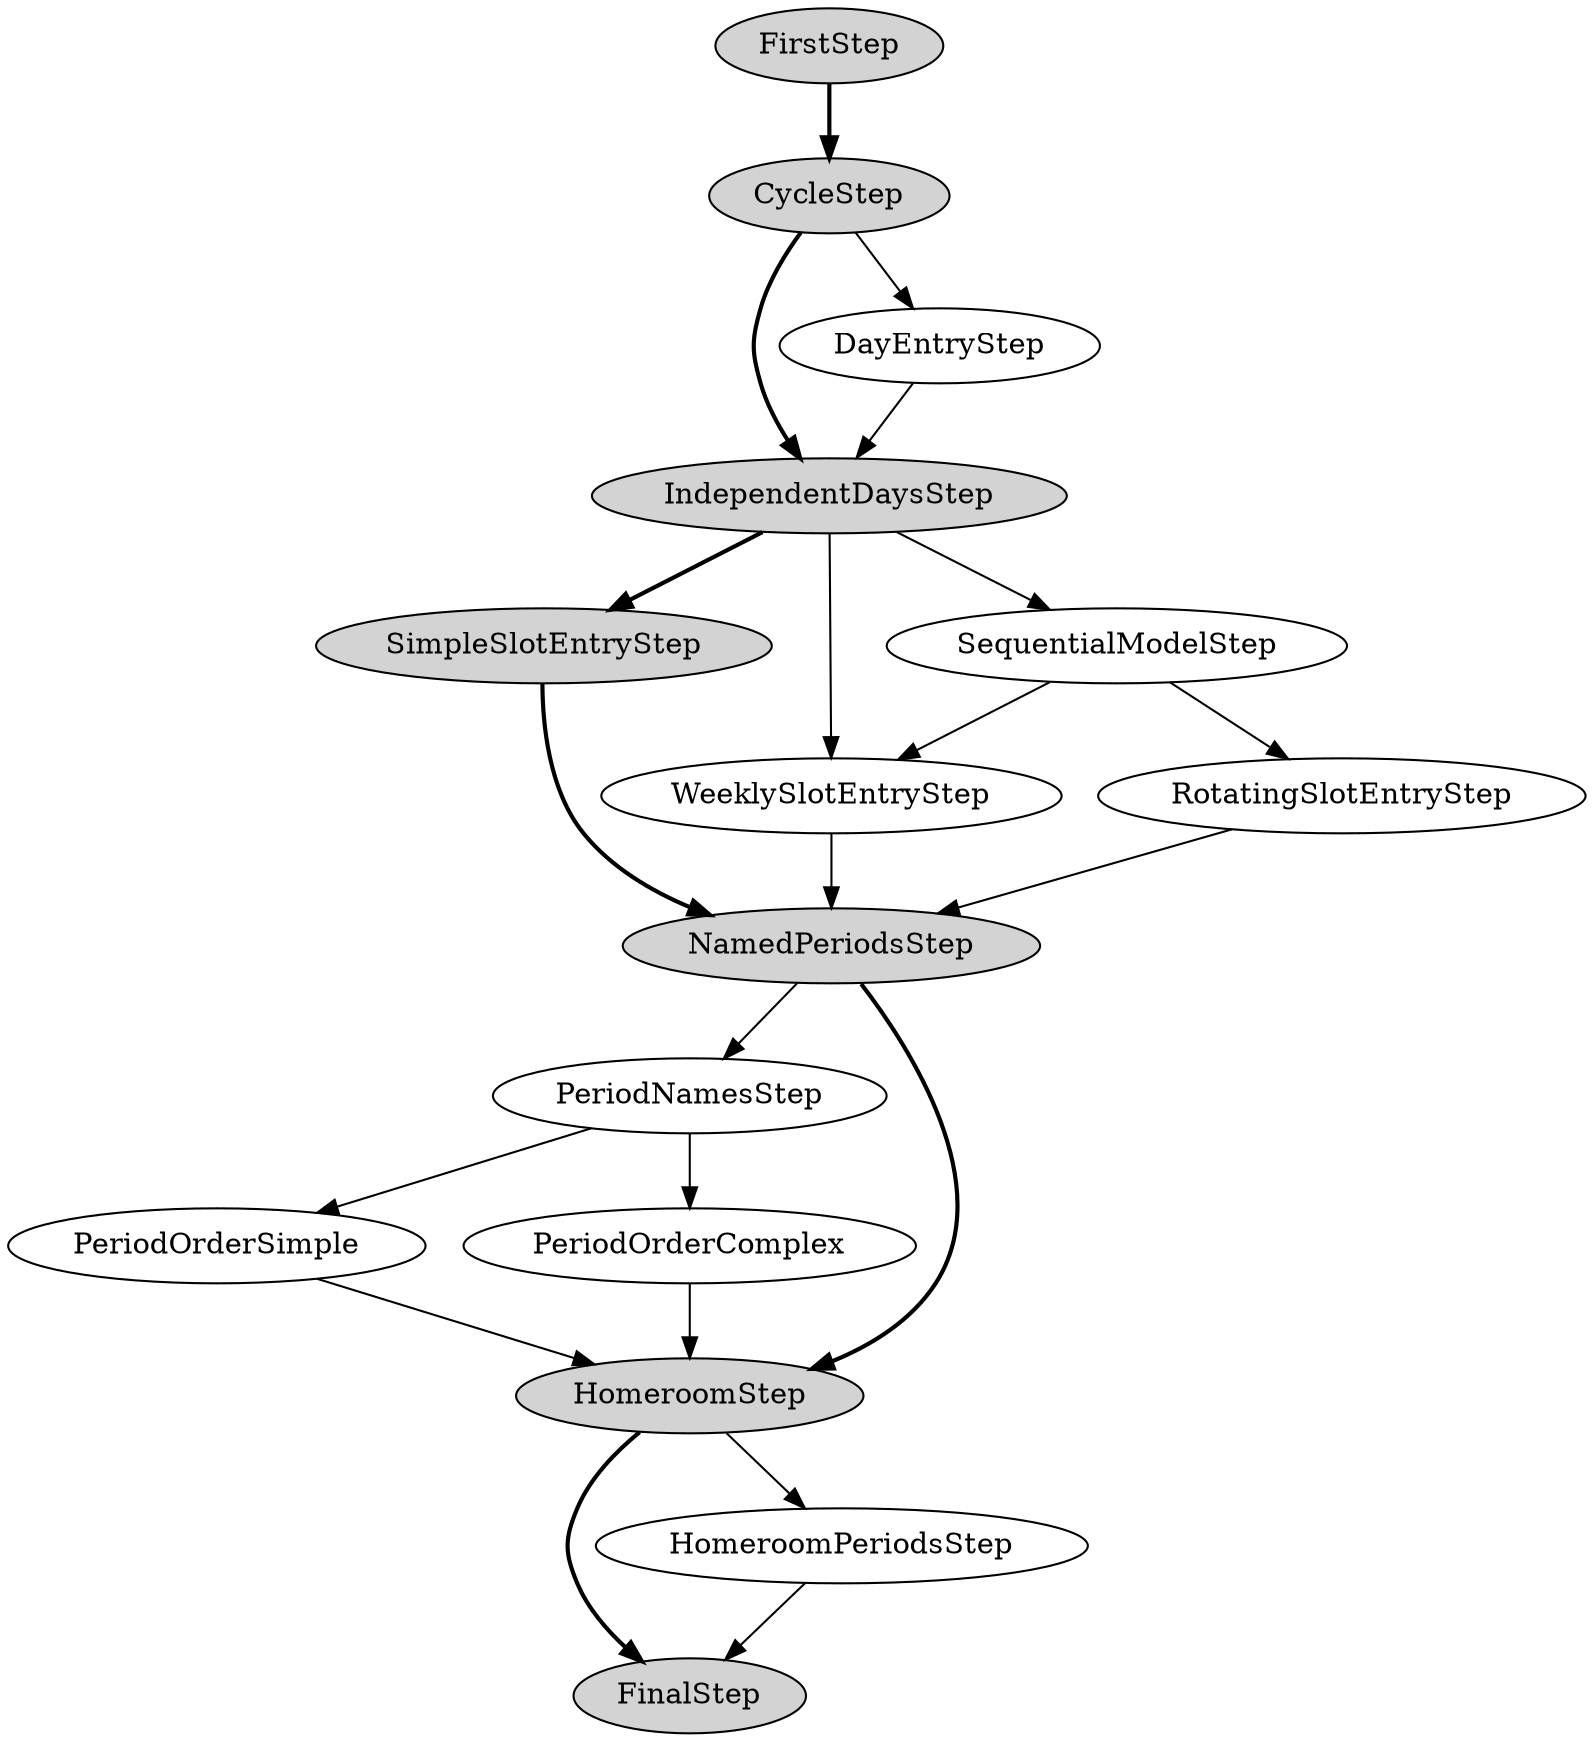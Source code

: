 digraph "Timetable Schema Wizard" {
  FirstStep -> CycleStep [style="bold"];
  CycleStep -> IndependentDaysStep [style="bold"];
  CycleStep -> DayEntryStep;
  DayEntryStep -> IndependentDaysStep;
  IndependentDaysStep -> SimpleSlotEntryStep [style="bold"];
  IndependentDaysStep -> WeeklySlotEntryStep;
  IndependentDaysStep -> SequentialModelStep;
  SequentialModelStep -> WeeklySlotEntryStep;
  SequentialModelStep -> RotatingSlotEntryStep;
  SimpleSlotEntryStep -> NamedPeriodsStep [style="bold"];
  RotatingSlotEntryStep -> NamedPeriodsStep;
  WeeklySlotEntryStep -> NamedPeriodsStep;
  NamedPeriodsStep -> PeriodNamesStep;
  NamedPeriodsStep -> HomeroomStep [style="bold"];
  PeriodNamesStep -> PeriodOrderSimple;
  PeriodNamesStep -> PeriodOrderComplex;
  PeriodOrderSimple -> HomeroomStep;
  PeriodOrderComplex -> HomeroomStep;
  HomeroomStep -> FinalStep [style="bold"];
  HomeroomStep -> HomeroomPeriodsStep;
  HomeroomPeriodsStep -> FinalStep;

  FirstStep[style="filled"];
  CycleStep[style="filled"];
  IndependentDaysStep[style="filled"];
  SimpleSlotEntryStep[style="filled"];
  NamedPeriodsStep[style="filled"];
  HomeroomStep[style="filled"];
  FinalStep[style="filled"];
}
